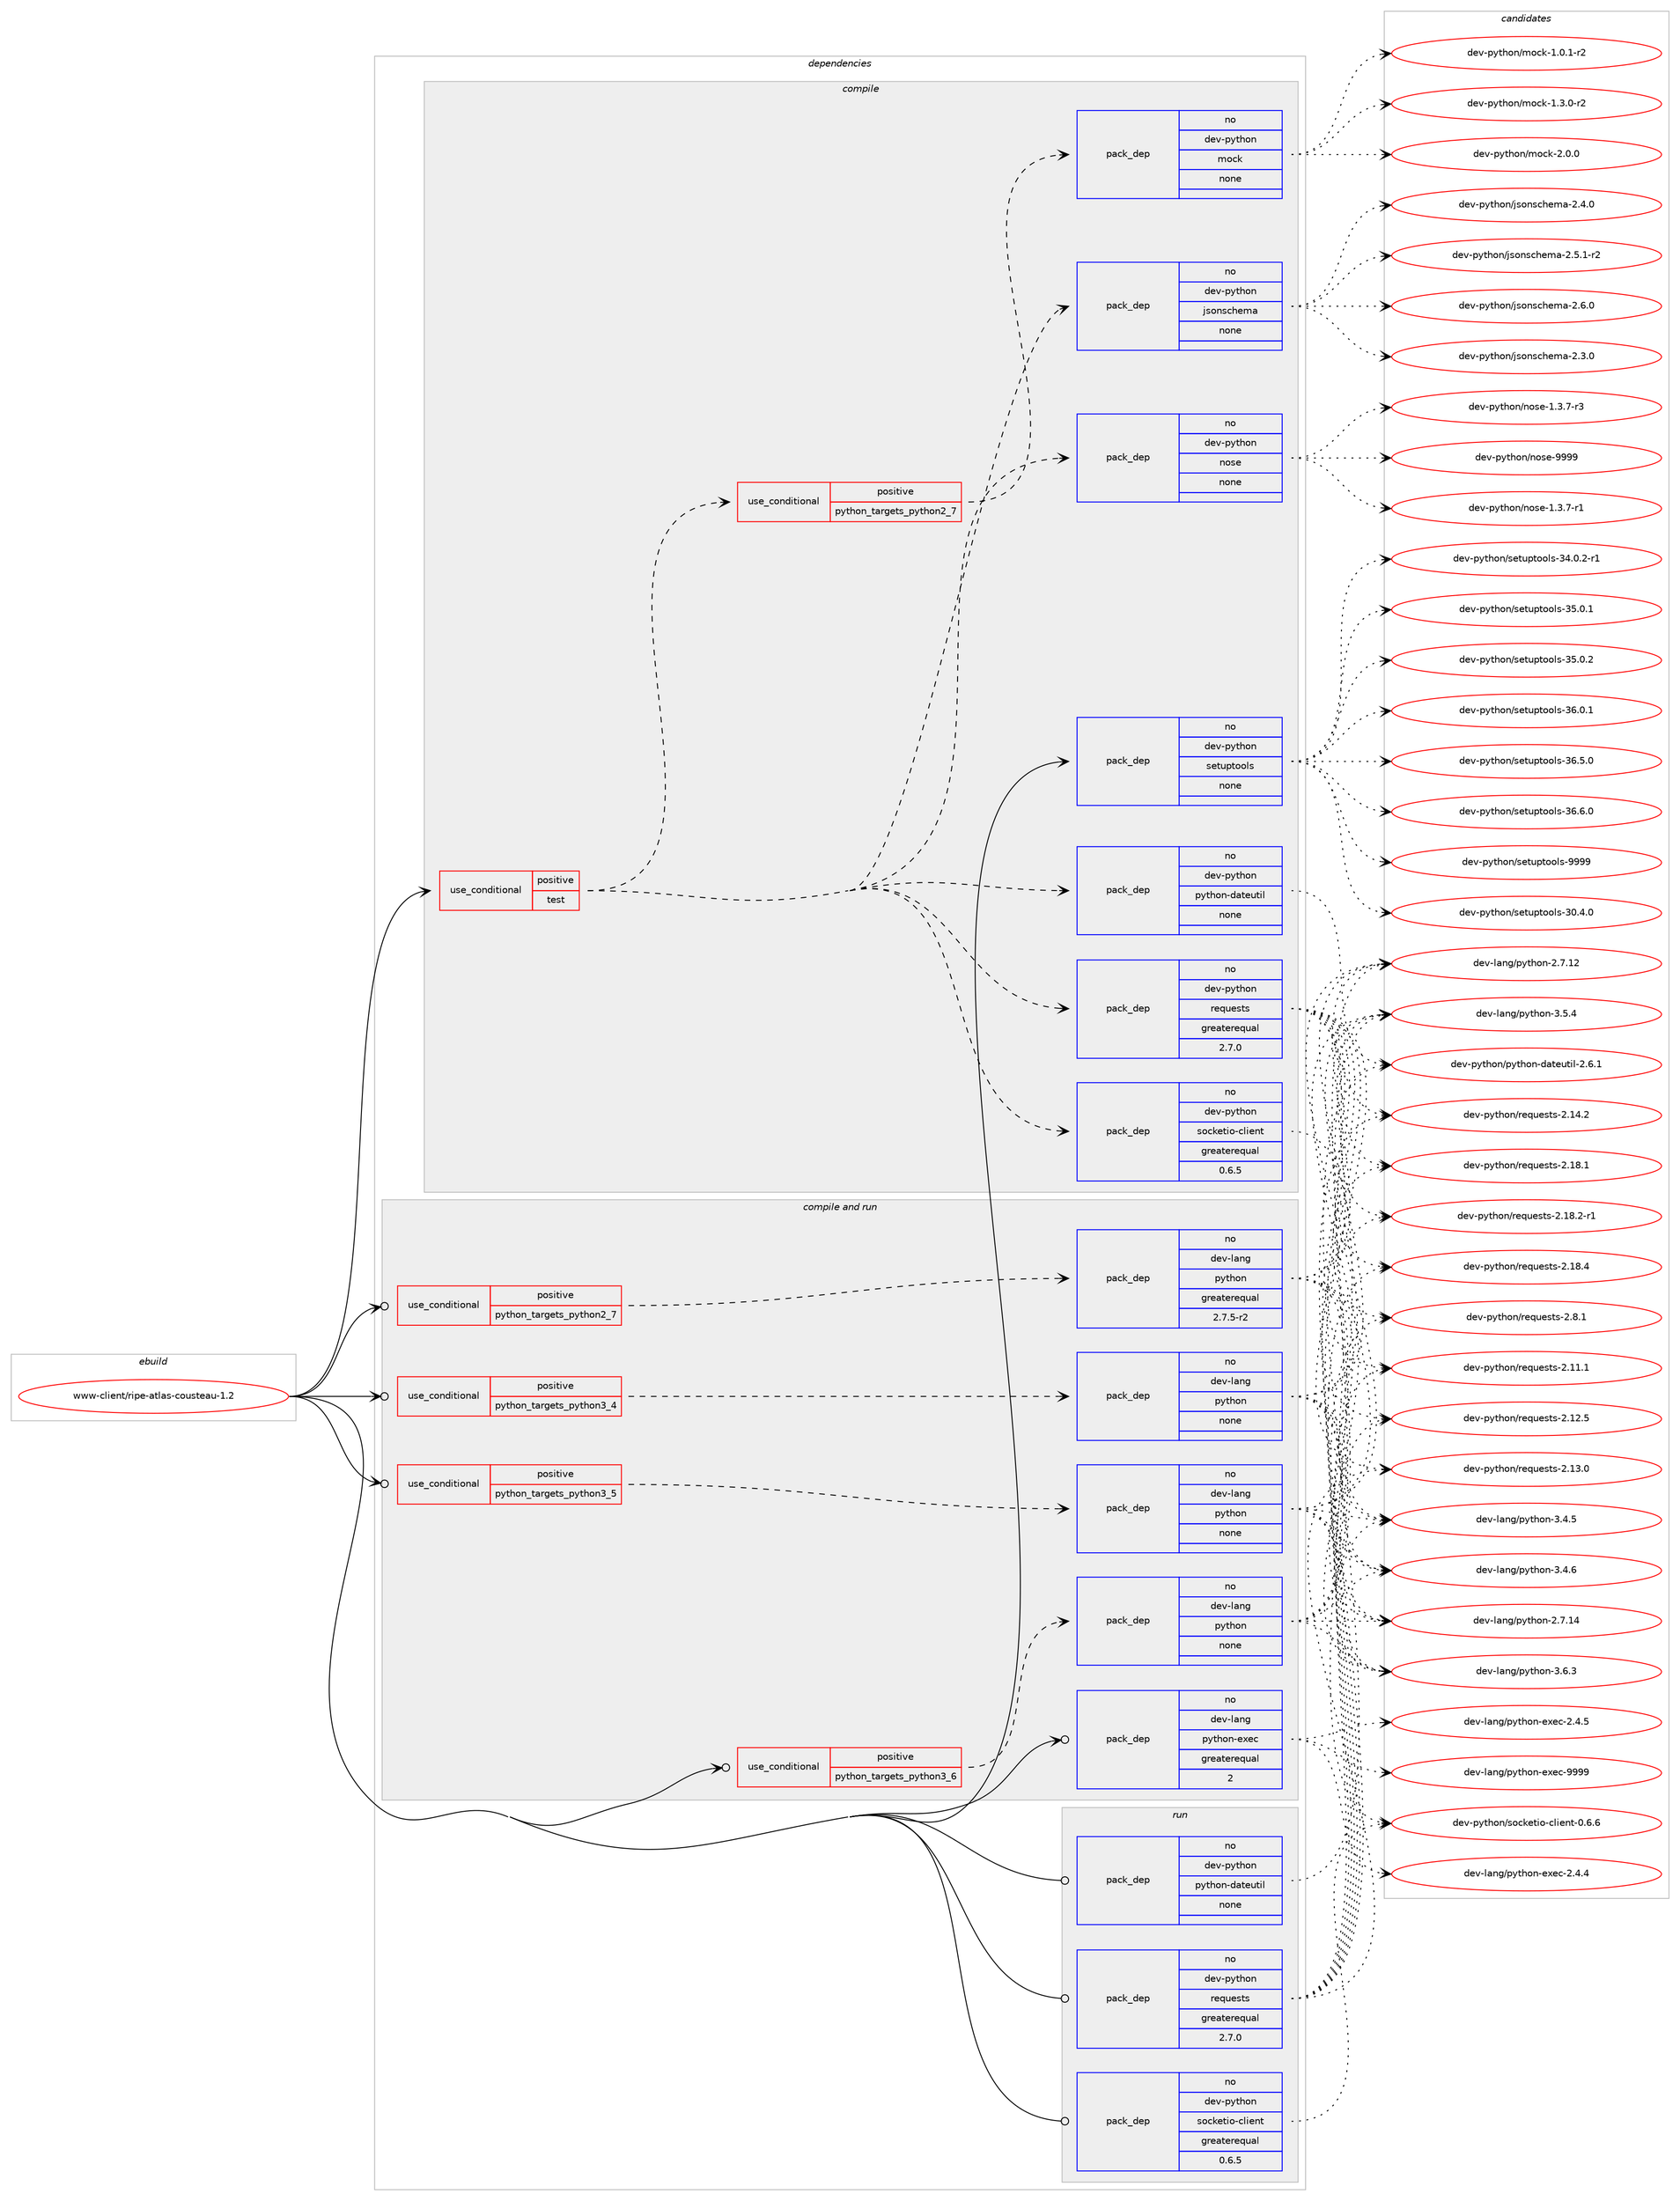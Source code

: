 digraph prolog {

# *************
# Graph options
# *************

newrank=true;
concentrate=true;
compound=true;
graph [rankdir=LR,fontname=Helvetica,fontsize=10,ranksep=1.5];#, ranksep=2.5, nodesep=0.2];
edge  [arrowhead=vee];
node  [fontname=Helvetica,fontsize=10];

# **********
# The ebuild
# **********

subgraph cluster_leftcol {
color=gray;
rank=same;
label=<<i>ebuild</i>>;
id [label="www-client/ripe-atlas-cousteau-1.2", color=red, width=4, href="../www-client/ripe-atlas-cousteau-1.2.svg"];
}

# ****************
# The dependencies
# ****************

subgraph cluster_midcol {
color=gray;
label=<<i>dependencies</i>>;
subgraph cluster_compile {
fillcolor="#eeeeee";
style=filled;
label=<<i>compile</i>>;
subgraph cond120120 {
dependency504637 [label=<<TABLE BORDER="0" CELLBORDER="1" CELLSPACING="0" CELLPADDING="4"><TR><TD ROWSPAN="3" CELLPADDING="10">use_conditional</TD></TR><TR><TD>positive</TD></TR><TR><TD>test</TD></TR></TABLE>>, shape=none, color=red];
subgraph pack375271 {
dependency504638 [label=<<TABLE BORDER="0" CELLBORDER="1" CELLSPACING="0" CELLPADDING="4" WIDTH="220"><TR><TD ROWSPAN="6" CELLPADDING="30">pack_dep</TD></TR><TR><TD WIDTH="110">no</TD></TR><TR><TD>dev-python</TD></TR><TR><TD>socketio-client</TD></TR><TR><TD>greaterequal</TD></TR><TR><TD>0.6.5</TD></TR></TABLE>>, shape=none, color=blue];
}
dependency504637:e -> dependency504638:w [weight=20,style="dashed",arrowhead="vee"];
subgraph pack375272 {
dependency504639 [label=<<TABLE BORDER="0" CELLBORDER="1" CELLSPACING="0" CELLPADDING="4" WIDTH="220"><TR><TD ROWSPAN="6" CELLPADDING="30">pack_dep</TD></TR><TR><TD WIDTH="110">no</TD></TR><TR><TD>dev-python</TD></TR><TR><TD>requests</TD></TR><TR><TD>greaterequal</TD></TR><TR><TD>2.7.0</TD></TR></TABLE>>, shape=none, color=blue];
}
dependency504637:e -> dependency504639:w [weight=20,style="dashed",arrowhead="vee"];
subgraph pack375273 {
dependency504640 [label=<<TABLE BORDER="0" CELLBORDER="1" CELLSPACING="0" CELLPADDING="4" WIDTH="220"><TR><TD ROWSPAN="6" CELLPADDING="30">pack_dep</TD></TR><TR><TD WIDTH="110">no</TD></TR><TR><TD>dev-python</TD></TR><TR><TD>python-dateutil</TD></TR><TR><TD>none</TD></TR><TR><TD></TD></TR></TABLE>>, shape=none, color=blue];
}
dependency504637:e -> dependency504640:w [weight=20,style="dashed",arrowhead="vee"];
subgraph pack375274 {
dependency504641 [label=<<TABLE BORDER="0" CELLBORDER="1" CELLSPACING="0" CELLPADDING="4" WIDTH="220"><TR><TD ROWSPAN="6" CELLPADDING="30">pack_dep</TD></TR><TR><TD WIDTH="110">no</TD></TR><TR><TD>dev-python</TD></TR><TR><TD>nose</TD></TR><TR><TD>none</TD></TR><TR><TD></TD></TR></TABLE>>, shape=none, color=blue];
}
dependency504637:e -> dependency504641:w [weight=20,style="dashed",arrowhead="vee"];
subgraph pack375275 {
dependency504642 [label=<<TABLE BORDER="0" CELLBORDER="1" CELLSPACING="0" CELLPADDING="4" WIDTH="220"><TR><TD ROWSPAN="6" CELLPADDING="30">pack_dep</TD></TR><TR><TD WIDTH="110">no</TD></TR><TR><TD>dev-python</TD></TR><TR><TD>jsonschema</TD></TR><TR><TD>none</TD></TR><TR><TD></TD></TR></TABLE>>, shape=none, color=blue];
}
dependency504637:e -> dependency504642:w [weight=20,style="dashed",arrowhead="vee"];
subgraph cond120121 {
dependency504643 [label=<<TABLE BORDER="0" CELLBORDER="1" CELLSPACING="0" CELLPADDING="4"><TR><TD ROWSPAN="3" CELLPADDING="10">use_conditional</TD></TR><TR><TD>positive</TD></TR><TR><TD>python_targets_python2_7</TD></TR></TABLE>>, shape=none, color=red];
subgraph pack375276 {
dependency504644 [label=<<TABLE BORDER="0" CELLBORDER="1" CELLSPACING="0" CELLPADDING="4" WIDTH="220"><TR><TD ROWSPAN="6" CELLPADDING="30">pack_dep</TD></TR><TR><TD WIDTH="110">no</TD></TR><TR><TD>dev-python</TD></TR><TR><TD>mock</TD></TR><TR><TD>none</TD></TR><TR><TD></TD></TR></TABLE>>, shape=none, color=blue];
}
dependency504643:e -> dependency504644:w [weight=20,style="dashed",arrowhead="vee"];
}
dependency504637:e -> dependency504643:w [weight=20,style="dashed",arrowhead="vee"];
}
id:e -> dependency504637:w [weight=20,style="solid",arrowhead="vee"];
subgraph pack375277 {
dependency504645 [label=<<TABLE BORDER="0" CELLBORDER="1" CELLSPACING="0" CELLPADDING="4" WIDTH="220"><TR><TD ROWSPAN="6" CELLPADDING="30">pack_dep</TD></TR><TR><TD WIDTH="110">no</TD></TR><TR><TD>dev-python</TD></TR><TR><TD>setuptools</TD></TR><TR><TD>none</TD></TR><TR><TD></TD></TR></TABLE>>, shape=none, color=blue];
}
id:e -> dependency504645:w [weight=20,style="solid",arrowhead="vee"];
}
subgraph cluster_compileandrun {
fillcolor="#eeeeee";
style=filled;
label=<<i>compile and run</i>>;
subgraph cond120122 {
dependency504646 [label=<<TABLE BORDER="0" CELLBORDER="1" CELLSPACING="0" CELLPADDING="4"><TR><TD ROWSPAN="3" CELLPADDING="10">use_conditional</TD></TR><TR><TD>positive</TD></TR><TR><TD>python_targets_python2_7</TD></TR></TABLE>>, shape=none, color=red];
subgraph pack375278 {
dependency504647 [label=<<TABLE BORDER="0" CELLBORDER="1" CELLSPACING="0" CELLPADDING="4" WIDTH="220"><TR><TD ROWSPAN="6" CELLPADDING="30">pack_dep</TD></TR><TR><TD WIDTH="110">no</TD></TR><TR><TD>dev-lang</TD></TR><TR><TD>python</TD></TR><TR><TD>greaterequal</TD></TR><TR><TD>2.7.5-r2</TD></TR></TABLE>>, shape=none, color=blue];
}
dependency504646:e -> dependency504647:w [weight=20,style="dashed",arrowhead="vee"];
}
id:e -> dependency504646:w [weight=20,style="solid",arrowhead="odotvee"];
subgraph cond120123 {
dependency504648 [label=<<TABLE BORDER="0" CELLBORDER="1" CELLSPACING="0" CELLPADDING="4"><TR><TD ROWSPAN="3" CELLPADDING="10">use_conditional</TD></TR><TR><TD>positive</TD></TR><TR><TD>python_targets_python3_4</TD></TR></TABLE>>, shape=none, color=red];
subgraph pack375279 {
dependency504649 [label=<<TABLE BORDER="0" CELLBORDER="1" CELLSPACING="0" CELLPADDING="4" WIDTH="220"><TR><TD ROWSPAN="6" CELLPADDING="30">pack_dep</TD></TR><TR><TD WIDTH="110">no</TD></TR><TR><TD>dev-lang</TD></TR><TR><TD>python</TD></TR><TR><TD>none</TD></TR><TR><TD></TD></TR></TABLE>>, shape=none, color=blue];
}
dependency504648:e -> dependency504649:w [weight=20,style="dashed",arrowhead="vee"];
}
id:e -> dependency504648:w [weight=20,style="solid",arrowhead="odotvee"];
subgraph cond120124 {
dependency504650 [label=<<TABLE BORDER="0" CELLBORDER="1" CELLSPACING="0" CELLPADDING="4"><TR><TD ROWSPAN="3" CELLPADDING="10">use_conditional</TD></TR><TR><TD>positive</TD></TR><TR><TD>python_targets_python3_5</TD></TR></TABLE>>, shape=none, color=red];
subgraph pack375280 {
dependency504651 [label=<<TABLE BORDER="0" CELLBORDER="1" CELLSPACING="0" CELLPADDING="4" WIDTH="220"><TR><TD ROWSPAN="6" CELLPADDING="30">pack_dep</TD></TR><TR><TD WIDTH="110">no</TD></TR><TR><TD>dev-lang</TD></TR><TR><TD>python</TD></TR><TR><TD>none</TD></TR><TR><TD></TD></TR></TABLE>>, shape=none, color=blue];
}
dependency504650:e -> dependency504651:w [weight=20,style="dashed",arrowhead="vee"];
}
id:e -> dependency504650:w [weight=20,style="solid",arrowhead="odotvee"];
subgraph cond120125 {
dependency504652 [label=<<TABLE BORDER="0" CELLBORDER="1" CELLSPACING="0" CELLPADDING="4"><TR><TD ROWSPAN="3" CELLPADDING="10">use_conditional</TD></TR><TR><TD>positive</TD></TR><TR><TD>python_targets_python3_6</TD></TR></TABLE>>, shape=none, color=red];
subgraph pack375281 {
dependency504653 [label=<<TABLE BORDER="0" CELLBORDER="1" CELLSPACING="0" CELLPADDING="4" WIDTH="220"><TR><TD ROWSPAN="6" CELLPADDING="30">pack_dep</TD></TR><TR><TD WIDTH="110">no</TD></TR><TR><TD>dev-lang</TD></TR><TR><TD>python</TD></TR><TR><TD>none</TD></TR><TR><TD></TD></TR></TABLE>>, shape=none, color=blue];
}
dependency504652:e -> dependency504653:w [weight=20,style="dashed",arrowhead="vee"];
}
id:e -> dependency504652:w [weight=20,style="solid",arrowhead="odotvee"];
subgraph pack375282 {
dependency504654 [label=<<TABLE BORDER="0" CELLBORDER="1" CELLSPACING="0" CELLPADDING="4" WIDTH="220"><TR><TD ROWSPAN="6" CELLPADDING="30">pack_dep</TD></TR><TR><TD WIDTH="110">no</TD></TR><TR><TD>dev-lang</TD></TR><TR><TD>python-exec</TD></TR><TR><TD>greaterequal</TD></TR><TR><TD>2</TD></TR></TABLE>>, shape=none, color=blue];
}
id:e -> dependency504654:w [weight=20,style="solid",arrowhead="odotvee"];
}
subgraph cluster_run {
fillcolor="#eeeeee";
style=filled;
label=<<i>run</i>>;
subgraph pack375283 {
dependency504655 [label=<<TABLE BORDER="0" CELLBORDER="1" CELLSPACING="0" CELLPADDING="4" WIDTH="220"><TR><TD ROWSPAN="6" CELLPADDING="30">pack_dep</TD></TR><TR><TD WIDTH="110">no</TD></TR><TR><TD>dev-python</TD></TR><TR><TD>python-dateutil</TD></TR><TR><TD>none</TD></TR><TR><TD></TD></TR></TABLE>>, shape=none, color=blue];
}
id:e -> dependency504655:w [weight=20,style="solid",arrowhead="odot"];
subgraph pack375284 {
dependency504656 [label=<<TABLE BORDER="0" CELLBORDER="1" CELLSPACING="0" CELLPADDING="4" WIDTH="220"><TR><TD ROWSPAN="6" CELLPADDING="30">pack_dep</TD></TR><TR><TD WIDTH="110">no</TD></TR><TR><TD>dev-python</TD></TR><TR><TD>requests</TD></TR><TR><TD>greaterequal</TD></TR><TR><TD>2.7.0</TD></TR></TABLE>>, shape=none, color=blue];
}
id:e -> dependency504656:w [weight=20,style="solid",arrowhead="odot"];
subgraph pack375285 {
dependency504657 [label=<<TABLE BORDER="0" CELLBORDER="1" CELLSPACING="0" CELLPADDING="4" WIDTH="220"><TR><TD ROWSPAN="6" CELLPADDING="30">pack_dep</TD></TR><TR><TD WIDTH="110">no</TD></TR><TR><TD>dev-python</TD></TR><TR><TD>socketio-client</TD></TR><TR><TD>greaterequal</TD></TR><TR><TD>0.6.5</TD></TR></TABLE>>, shape=none, color=blue];
}
id:e -> dependency504657:w [weight=20,style="solid",arrowhead="odot"];
}
}

# **************
# The candidates
# **************

subgraph cluster_choices {
rank=same;
color=gray;
label=<<i>candidates</i>>;

subgraph choice375271 {
color=black;
nodesep=1;
choice1001011184511212111610411111047115111991071011161051114599108105101110116454846544654 [label="dev-python/socketio-client-0.6.6", color=red, width=4,href="../dev-python/socketio-client-0.6.6.svg"];
dependency504638:e -> choice1001011184511212111610411111047115111991071011161051114599108105101110116454846544654:w [style=dotted,weight="100"];
}
subgraph choice375272 {
color=black;
nodesep=1;
choice100101118451121211161041111104711410111311710111511611545504649494649 [label="dev-python/requests-2.11.1", color=red, width=4,href="../dev-python/requests-2.11.1.svg"];
choice100101118451121211161041111104711410111311710111511611545504649504653 [label="dev-python/requests-2.12.5", color=red, width=4,href="../dev-python/requests-2.12.5.svg"];
choice100101118451121211161041111104711410111311710111511611545504649514648 [label="dev-python/requests-2.13.0", color=red, width=4,href="../dev-python/requests-2.13.0.svg"];
choice100101118451121211161041111104711410111311710111511611545504649524650 [label="dev-python/requests-2.14.2", color=red, width=4,href="../dev-python/requests-2.14.2.svg"];
choice100101118451121211161041111104711410111311710111511611545504649564649 [label="dev-python/requests-2.18.1", color=red, width=4,href="../dev-python/requests-2.18.1.svg"];
choice1001011184511212111610411111047114101113117101115116115455046495646504511449 [label="dev-python/requests-2.18.2-r1", color=red, width=4,href="../dev-python/requests-2.18.2-r1.svg"];
choice100101118451121211161041111104711410111311710111511611545504649564652 [label="dev-python/requests-2.18.4", color=red, width=4,href="../dev-python/requests-2.18.4.svg"];
choice1001011184511212111610411111047114101113117101115116115455046564649 [label="dev-python/requests-2.8.1", color=red, width=4,href="../dev-python/requests-2.8.1.svg"];
dependency504639:e -> choice100101118451121211161041111104711410111311710111511611545504649494649:w [style=dotted,weight="100"];
dependency504639:e -> choice100101118451121211161041111104711410111311710111511611545504649504653:w [style=dotted,weight="100"];
dependency504639:e -> choice100101118451121211161041111104711410111311710111511611545504649514648:w [style=dotted,weight="100"];
dependency504639:e -> choice100101118451121211161041111104711410111311710111511611545504649524650:w [style=dotted,weight="100"];
dependency504639:e -> choice100101118451121211161041111104711410111311710111511611545504649564649:w [style=dotted,weight="100"];
dependency504639:e -> choice1001011184511212111610411111047114101113117101115116115455046495646504511449:w [style=dotted,weight="100"];
dependency504639:e -> choice100101118451121211161041111104711410111311710111511611545504649564652:w [style=dotted,weight="100"];
dependency504639:e -> choice1001011184511212111610411111047114101113117101115116115455046564649:w [style=dotted,weight="100"];
}
subgraph choice375273 {
color=black;
nodesep=1;
choice10010111845112121116104111110471121211161041111104510097116101117116105108455046544649 [label="dev-python/python-dateutil-2.6.1", color=red, width=4,href="../dev-python/python-dateutil-2.6.1.svg"];
dependency504640:e -> choice10010111845112121116104111110471121211161041111104510097116101117116105108455046544649:w [style=dotted,weight="100"];
}
subgraph choice375274 {
color=black;
nodesep=1;
choice10010111845112121116104111110471101111151014549465146554511449 [label="dev-python/nose-1.3.7-r1", color=red, width=4,href="../dev-python/nose-1.3.7-r1.svg"];
choice10010111845112121116104111110471101111151014549465146554511451 [label="dev-python/nose-1.3.7-r3", color=red, width=4,href="../dev-python/nose-1.3.7-r3.svg"];
choice10010111845112121116104111110471101111151014557575757 [label="dev-python/nose-9999", color=red, width=4,href="../dev-python/nose-9999.svg"];
dependency504641:e -> choice10010111845112121116104111110471101111151014549465146554511449:w [style=dotted,weight="100"];
dependency504641:e -> choice10010111845112121116104111110471101111151014549465146554511451:w [style=dotted,weight="100"];
dependency504641:e -> choice10010111845112121116104111110471101111151014557575757:w [style=dotted,weight="100"];
}
subgraph choice375275 {
color=black;
nodesep=1;
choice10010111845112121116104111110471061151111101159910410110997455046514648 [label="dev-python/jsonschema-2.3.0", color=red, width=4,href="../dev-python/jsonschema-2.3.0.svg"];
choice10010111845112121116104111110471061151111101159910410110997455046524648 [label="dev-python/jsonschema-2.4.0", color=red, width=4,href="../dev-python/jsonschema-2.4.0.svg"];
choice100101118451121211161041111104710611511111011599104101109974550465346494511450 [label="dev-python/jsonschema-2.5.1-r2", color=red, width=4,href="../dev-python/jsonschema-2.5.1-r2.svg"];
choice10010111845112121116104111110471061151111101159910410110997455046544648 [label="dev-python/jsonschema-2.6.0", color=red, width=4,href="../dev-python/jsonschema-2.6.0.svg"];
dependency504642:e -> choice10010111845112121116104111110471061151111101159910410110997455046514648:w [style=dotted,weight="100"];
dependency504642:e -> choice10010111845112121116104111110471061151111101159910410110997455046524648:w [style=dotted,weight="100"];
dependency504642:e -> choice100101118451121211161041111104710611511111011599104101109974550465346494511450:w [style=dotted,weight="100"];
dependency504642:e -> choice10010111845112121116104111110471061151111101159910410110997455046544648:w [style=dotted,weight="100"];
}
subgraph choice375276 {
color=black;
nodesep=1;
choice1001011184511212111610411111047109111991074549464846494511450 [label="dev-python/mock-1.0.1-r2", color=red, width=4,href="../dev-python/mock-1.0.1-r2.svg"];
choice1001011184511212111610411111047109111991074549465146484511450 [label="dev-python/mock-1.3.0-r2", color=red, width=4,href="../dev-python/mock-1.3.0-r2.svg"];
choice100101118451121211161041111104710911199107455046484648 [label="dev-python/mock-2.0.0", color=red, width=4,href="../dev-python/mock-2.0.0.svg"];
dependency504644:e -> choice1001011184511212111610411111047109111991074549464846494511450:w [style=dotted,weight="100"];
dependency504644:e -> choice1001011184511212111610411111047109111991074549465146484511450:w [style=dotted,weight="100"];
dependency504644:e -> choice100101118451121211161041111104710911199107455046484648:w [style=dotted,weight="100"];
}
subgraph choice375277 {
color=black;
nodesep=1;
choice100101118451121211161041111104711510111611711211611111110811545514846524648 [label="dev-python/setuptools-30.4.0", color=red, width=4,href="../dev-python/setuptools-30.4.0.svg"];
choice1001011184511212111610411111047115101116117112116111111108115455152464846504511449 [label="dev-python/setuptools-34.0.2-r1", color=red, width=4,href="../dev-python/setuptools-34.0.2-r1.svg"];
choice100101118451121211161041111104711510111611711211611111110811545515346484649 [label="dev-python/setuptools-35.0.1", color=red, width=4,href="../dev-python/setuptools-35.0.1.svg"];
choice100101118451121211161041111104711510111611711211611111110811545515346484650 [label="dev-python/setuptools-35.0.2", color=red, width=4,href="../dev-python/setuptools-35.0.2.svg"];
choice100101118451121211161041111104711510111611711211611111110811545515446484649 [label="dev-python/setuptools-36.0.1", color=red, width=4,href="../dev-python/setuptools-36.0.1.svg"];
choice100101118451121211161041111104711510111611711211611111110811545515446534648 [label="dev-python/setuptools-36.5.0", color=red, width=4,href="../dev-python/setuptools-36.5.0.svg"];
choice100101118451121211161041111104711510111611711211611111110811545515446544648 [label="dev-python/setuptools-36.6.0", color=red, width=4,href="../dev-python/setuptools-36.6.0.svg"];
choice10010111845112121116104111110471151011161171121161111111081154557575757 [label="dev-python/setuptools-9999", color=red, width=4,href="../dev-python/setuptools-9999.svg"];
dependency504645:e -> choice100101118451121211161041111104711510111611711211611111110811545514846524648:w [style=dotted,weight="100"];
dependency504645:e -> choice1001011184511212111610411111047115101116117112116111111108115455152464846504511449:w [style=dotted,weight="100"];
dependency504645:e -> choice100101118451121211161041111104711510111611711211611111110811545515346484649:w [style=dotted,weight="100"];
dependency504645:e -> choice100101118451121211161041111104711510111611711211611111110811545515346484650:w [style=dotted,weight="100"];
dependency504645:e -> choice100101118451121211161041111104711510111611711211611111110811545515446484649:w [style=dotted,weight="100"];
dependency504645:e -> choice100101118451121211161041111104711510111611711211611111110811545515446534648:w [style=dotted,weight="100"];
dependency504645:e -> choice100101118451121211161041111104711510111611711211611111110811545515446544648:w [style=dotted,weight="100"];
dependency504645:e -> choice10010111845112121116104111110471151011161171121161111111081154557575757:w [style=dotted,weight="100"];
}
subgraph choice375278 {
color=black;
nodesep=1;
choice10010111845108971101034711212111610411111045504655464950 [label="dev-lang/python-2.7.12", color=red, width=4,href="../dev-lang/python-2.7.12.svg"];
choice10010111845108971101034711212111610411111045504655464952 [label="dev-lang/python-2.7.14", color=red, width=4,href="../dev-lang/python-2.7.14.svg"];
choice100101118451089711010347112121116104111110455146524653 [label="dev-lang/python-3.4.5", color=red, width=4,href="../dev-lang/python-3.4.5.svg"];
choice100101118451089711010347112121116104111110455146524654 [label="dev-lang/python-3.4.6", color=red, width=4,href="../dev-lang/python-3.4.6.svg"];
choice100101118451089711010347112121116104111110455146534652 [label="dev-lang/python-3.5.4", color=red, width=4,href="../dev-lang/python-3.5.4.svg"];
choice100101118451089711010347112121116104111110455146544651 [label="dev-lang/python-3.6.3", color=red, width=4,href="../dev-lang/python-3.6.3.svg"];
dependency504647:e -> choice10010111845108971101034711212111610411111045504655464950:w [style=dotted,weight="100"];
dependency504647:e -> choice10010111845108971101034711212111610411111045504655464952:w [style=dotted,weight="100"];
dependency504647:e -> choice100101118451089711010347112121116104111110455146524653:w [style=dotted,weight="100"];
dependency504647:e -> choice100101118451089711010347112121116104111110455146524654:w [style=dotted,weight="100"];
dependency504647:e -> choice100101118451089711010347112121116104111110455146534652:w [style=dotted,weight="100"];
dependency504647:e -> choice100101118451089711010347112121116104111110455146544651:w [style=dotted,weight="100"];
}
subgraph choice375279 {
color=black;
nodesep=1;
choice10010111845108971101034711212111610411111045504655464950 [label="dev-lang/python-2.7.12", color=red, width=4,href="../dev-lang/python-2.7.12.svg"];
choice10010111845108971101034711212111610411111045504655464952 [label="dev-lang/python-2.7.14", color=red, width=4,href="../dev-lang/python-2.7.14.svg"];
choice100101118451089711010347112121116104111110455146524653 [label="dev-lang/python-3.4.5", color=red, width=4,href="../dev-lang/python-3.4.5.svg"];
choice100101118451089711010347112121116104111110455146524654 [label="dev-lang/python-3.4.6", color=red, width=4,href="../dev-lang/python-3.4.6.svg"];
choice100101118451089711010347112121116104111110455146534652 [label="dev-lang/python-3.5.4", color=red, width=4,href="../dev-lang/python-3.5.4.svg"];
choice100101118451089711010347112121116104111110455146544651 [label="dev-lang/python-3.6.3", color=red, width=4,href="../dev-lang/python-3.6.3.svg"];
dependency504649:e -> choice10010111845108971101034711212111610411111045504655464950:w [style=dotted,weight="100"];
dependency504649:e -> choice10010111845108971101034711212111610411111045504655464952:w [style=dotted,weight="100"];
dependency504649:e -> choice100101118451089711010347112121116104111110455146524653:w [style=dotted,weight="100"];
dependency504649:e -> choice100101118451089711010347112121116104111110455146524654:w [style=dotted,weight="100"];
dependency504649:e -> choice100101118451089711010347112121116104111110455146534652:w [style=dotted,weight="100"];
dependency504649:e -> choice100101118451089711010347112121116104111110455146544651:w [style=dotted,weight="100"];
}
subgraph choice375280 {
color=black;
nodesep=1;
choice10010111845108971101034711212111610411111045504655464950 [label="dev-lang/python-2.7.12", color=red, width=4,href="../dev-lang/python-2.7.12.svg"];
choice10010111845108971101034711212111610411111045504655464952 [label="dev-lang/python-2.7.14", color=red, width=4,href="../dev-lang/python-2.7.14.svg"];
choice100101118451089711010347112121116104111110455146524653 [label="dev-lang/python-3.4.5", color=red, width=4,href="../dev-lang/python-3.4.5.svg"];
choice100101118451089711010347112121116104111110455146524654 [label="dev-lang/python-3.4.6", color=red, width=4,href="../dev-lang/python-3.4.6.svg"];
choice100101118451089711010347112121116104111110455146534652 [label="dev-lang/python-3.5.4", color=red, width=4,href="../dev-lang/python-3.5.4.svg"];
choice100101118451089711010347112121116104111110455146544651 [label="dev-lang/python-3.6.3", color=red, width=4,href="../dev-lang/python-3.6.3.svg"];
dependency504651:e -> choice10010111845108971101034711212111610411111045504655464950:w [style=dotted,weight="100"];
dependency504651:e -> choice10010111845108971101034711212111610411111045504655464952:w [style=dotted,weight="100"];
dependency504651:e -> choice100101118451089711010347112121116104111110455146524653:w [style=dotted,weight="100"];
dependency504651:e -> choice100101118451089711010347112121116104111110455146524654:w [style=dotted,weight="100"];
dependency504651:e -> choice100101118451089711010347112121116104111110455146534652:w [style=dotted,weight="100"];
dependency504651:e -> choice100101118451089711010347112121116104111110455146544651:w [style=dotted,weight="100"];
}
subgraph choice375281 {
color=black;
nodesep=1;
choice10010111845108971101034711212111610411111045504655464950 [label="dev-lang/python-2.7.12", color=red, width=4,href="../dev-lang/python-2.7.12.svg"];
choice10010111845108971101034711212111610411111045504655464952 [label="dev-lang/python-2.7.14", color=red, width=4,href="../dev-lang/python-2.7.14.svg"];
choice100101118451089711010347112121116104111110455146524653 [label="dev-lang/python-3.4.5", color=red, width=4,href="../dev-lang/python-3.4.5.svg"];
choice100101118451089711010347112121116104111110455146524654 [label="dev-lang/python-3.4.6", color=red, width=4,href="../dev-lang/python-3.4.6.svg"];
choice100101118451089711010347112121116104111110455146534652 [label="dev-lang/python-3.5.4", color=red, width=4,href="../dev-lang/python-3.5.4.svg"];
choice100101118451089711010347112121116104111110455146544651 [label="dev-lang/python-3.6.3", color=red, width=4,href="../dev-lang/python-3.6.3.svg"];
dependency504653:e -> choice10010111845108971101034711212111610411111045504655464950:w [style=dotted,weight="100"];
dependency504653:e -> choice10010111845108971101034711212111610411111045504655464952:w [style=dotted,weight="100"];
dependency504653:e -> choice100101118451089711010347112121116104111110455146524653:w [style=dotted,weight="100"];
dependency504653:e -> choice100101118451089711010347112121116104111110455146524654:w [style=dotted,weight="100"];
dependency504653:e -> choice100101118451089711010347112121116104111110455146534652:w [style=dotted,weight="100"];
dependency504653:e -> choice100101118451089711010347112121116104111110455146544651:w [style=dotted,weight="100"];
}
subgraph choice375282 {
color=black;
nodesep=1;
choice1001011184510897110103471121211161041111104510112010199455046524652 [label="dev-lang/python-exec-2.4.4", color=red, width=4,href="../dev-lang/python-exec-2.4.4.svg"];
choice1001011184510897110103471121211161041111104510112010199455046524653 [label="dev-lang/python-exec-2.4.5", color=red, width=4,href="../dev-lang/python-exec-2.4.5.svg"];
choice10010111845108971101034711212111610411111045101120101994557575757 [label="dev-lang/python-exec-9999", color=red, width=4,href="../dev-lang/python-exec-9999.svg"];
dependency504654:e -> choice1001011184510897110103471121211161041111104510112010199455046524652:w [style=dotted,weight="100"];
dependency504654:e -> choice1001011184510897110103471121211161041111104510112010199455046524653:w [style=dotted,weight="100"];
dependency504654:e -> choice10010111845108971101034711212111610411111045101120101994557575757:w [style=dotted,weight="100"];
}
subgraph choice375283 {
color=black;
nodesep=1;
choice10010111845112121116104111110471121211161041111104510097116101117116105108455046544649 [label="dev-python/python-dateutil-2.6.1", color=red, width=4,href="../dev-python/python-dateutil-2.6.1.svg"];
dependency504655:e -> choice10010111845112121116104111110471121211161041111104510097116101117116105108455046544649:w [style=dotted,weight="100"];
}
subgraph choice375284 {
color=black;
nodesep=1;
choice100101118451121211161041111104711410111311710111511611545504649494649 [label="dev-python/requests-2.11.1", color=red, width=4,href="../dev-python/requests-2.11.1.svg"];
choice100101118451121211161041111104711410111311710111511611545504649504653 [label="dev-python/requests-2.12.5", color=red, width=4,href="../dev-python/requests-2.12.5.svg"];
choice100101118451121211161041111104711410111311710111511611545504649514648 [label="dev-python/requests-2.13.0", color=red, width=4,href="../dev-python/requests-2.13.0.svg"];
choice100101118451121211161041111104711410111311710111511611545504649524650 [label="dev-python/requests-2.14.2", color=red, width=4,href="../dev-python/requests-2.14.2.svg"];
choice100101118451121211161041111104711410111311710111511611545504649564649 [label="dev-python/requests-2.18.1", color=red, width=4,href="../dev-python/requests-2.18.1.svg"];
choice1001011184511212111610411111047114101113117101115116115455046495646504511449 [label="dev-python/requests-2.18.2-r1", color=red, width=4,href="../dev-python/requests-2.18.2-r1.svg"];
choice100101118451121211161041111104711410111311710111511611545504649564652 [label="dev-python/requests-2.18.4", color=red, width=4,href="../dev-python/requests-2.18.4.svg"];
choice1001011184511212111610411111047114101113117101115116115455046564649 [label="dev-python/requests-2.8.1", color=red, width=4,href="../dev-python/requests-2.8.1.svg"];
dependency504656:e -> choice100101118451121211161041111104711410111311710111511611545504649494649:w [style=dotted,weight="100"];
dependency504656:e -> choice100101118451121211161041111104711410111311710111511611545504649504653:w [style=dotted,weight="100"];
dependency504656:e -> choice100101118451121211161041111104711410111311710111511611545504649514648:w [style=dotted,weight="100"];
dependency504656:e -> choice100101118451121211161041111104711410111311710111511611545504649524650:w [style=dotted,weight="100"];
dependency504656:e -> choice100101118451121211161041111104711410111311710111511611545504649564649:w [style=dotted,weight="100"];
dependency504656:e -> choice1001011184511212111610411111047114101113117101115116115455046495646504511449:w [style=dotted,weight="100"];
dependency504656:e -> choice100101118451121211161041111104711410111311710111511611545504649564652:w [style=dotted,weight="100"];
dependency504656:e -> choice1001011184511212111610411111047114101113117101115116115455046564649:w [style=dotted,weight="100"];
}
subgraph choice375285 {
color=black;
nodesep=1;
choice1001011184511212111610411111047115111991071011161051114599108105101110116454846544654 [label="dev-python/socketio-client-0.6.6", color=red, width=4,href="../dev-python/socketio-client-0.6.6.svg"];
dependency504657:e -> choice1001011184511212111610411111047115111991071011161051114599108105101110116454846544654:w [style=dotted,weight="100"];
}
}

}
